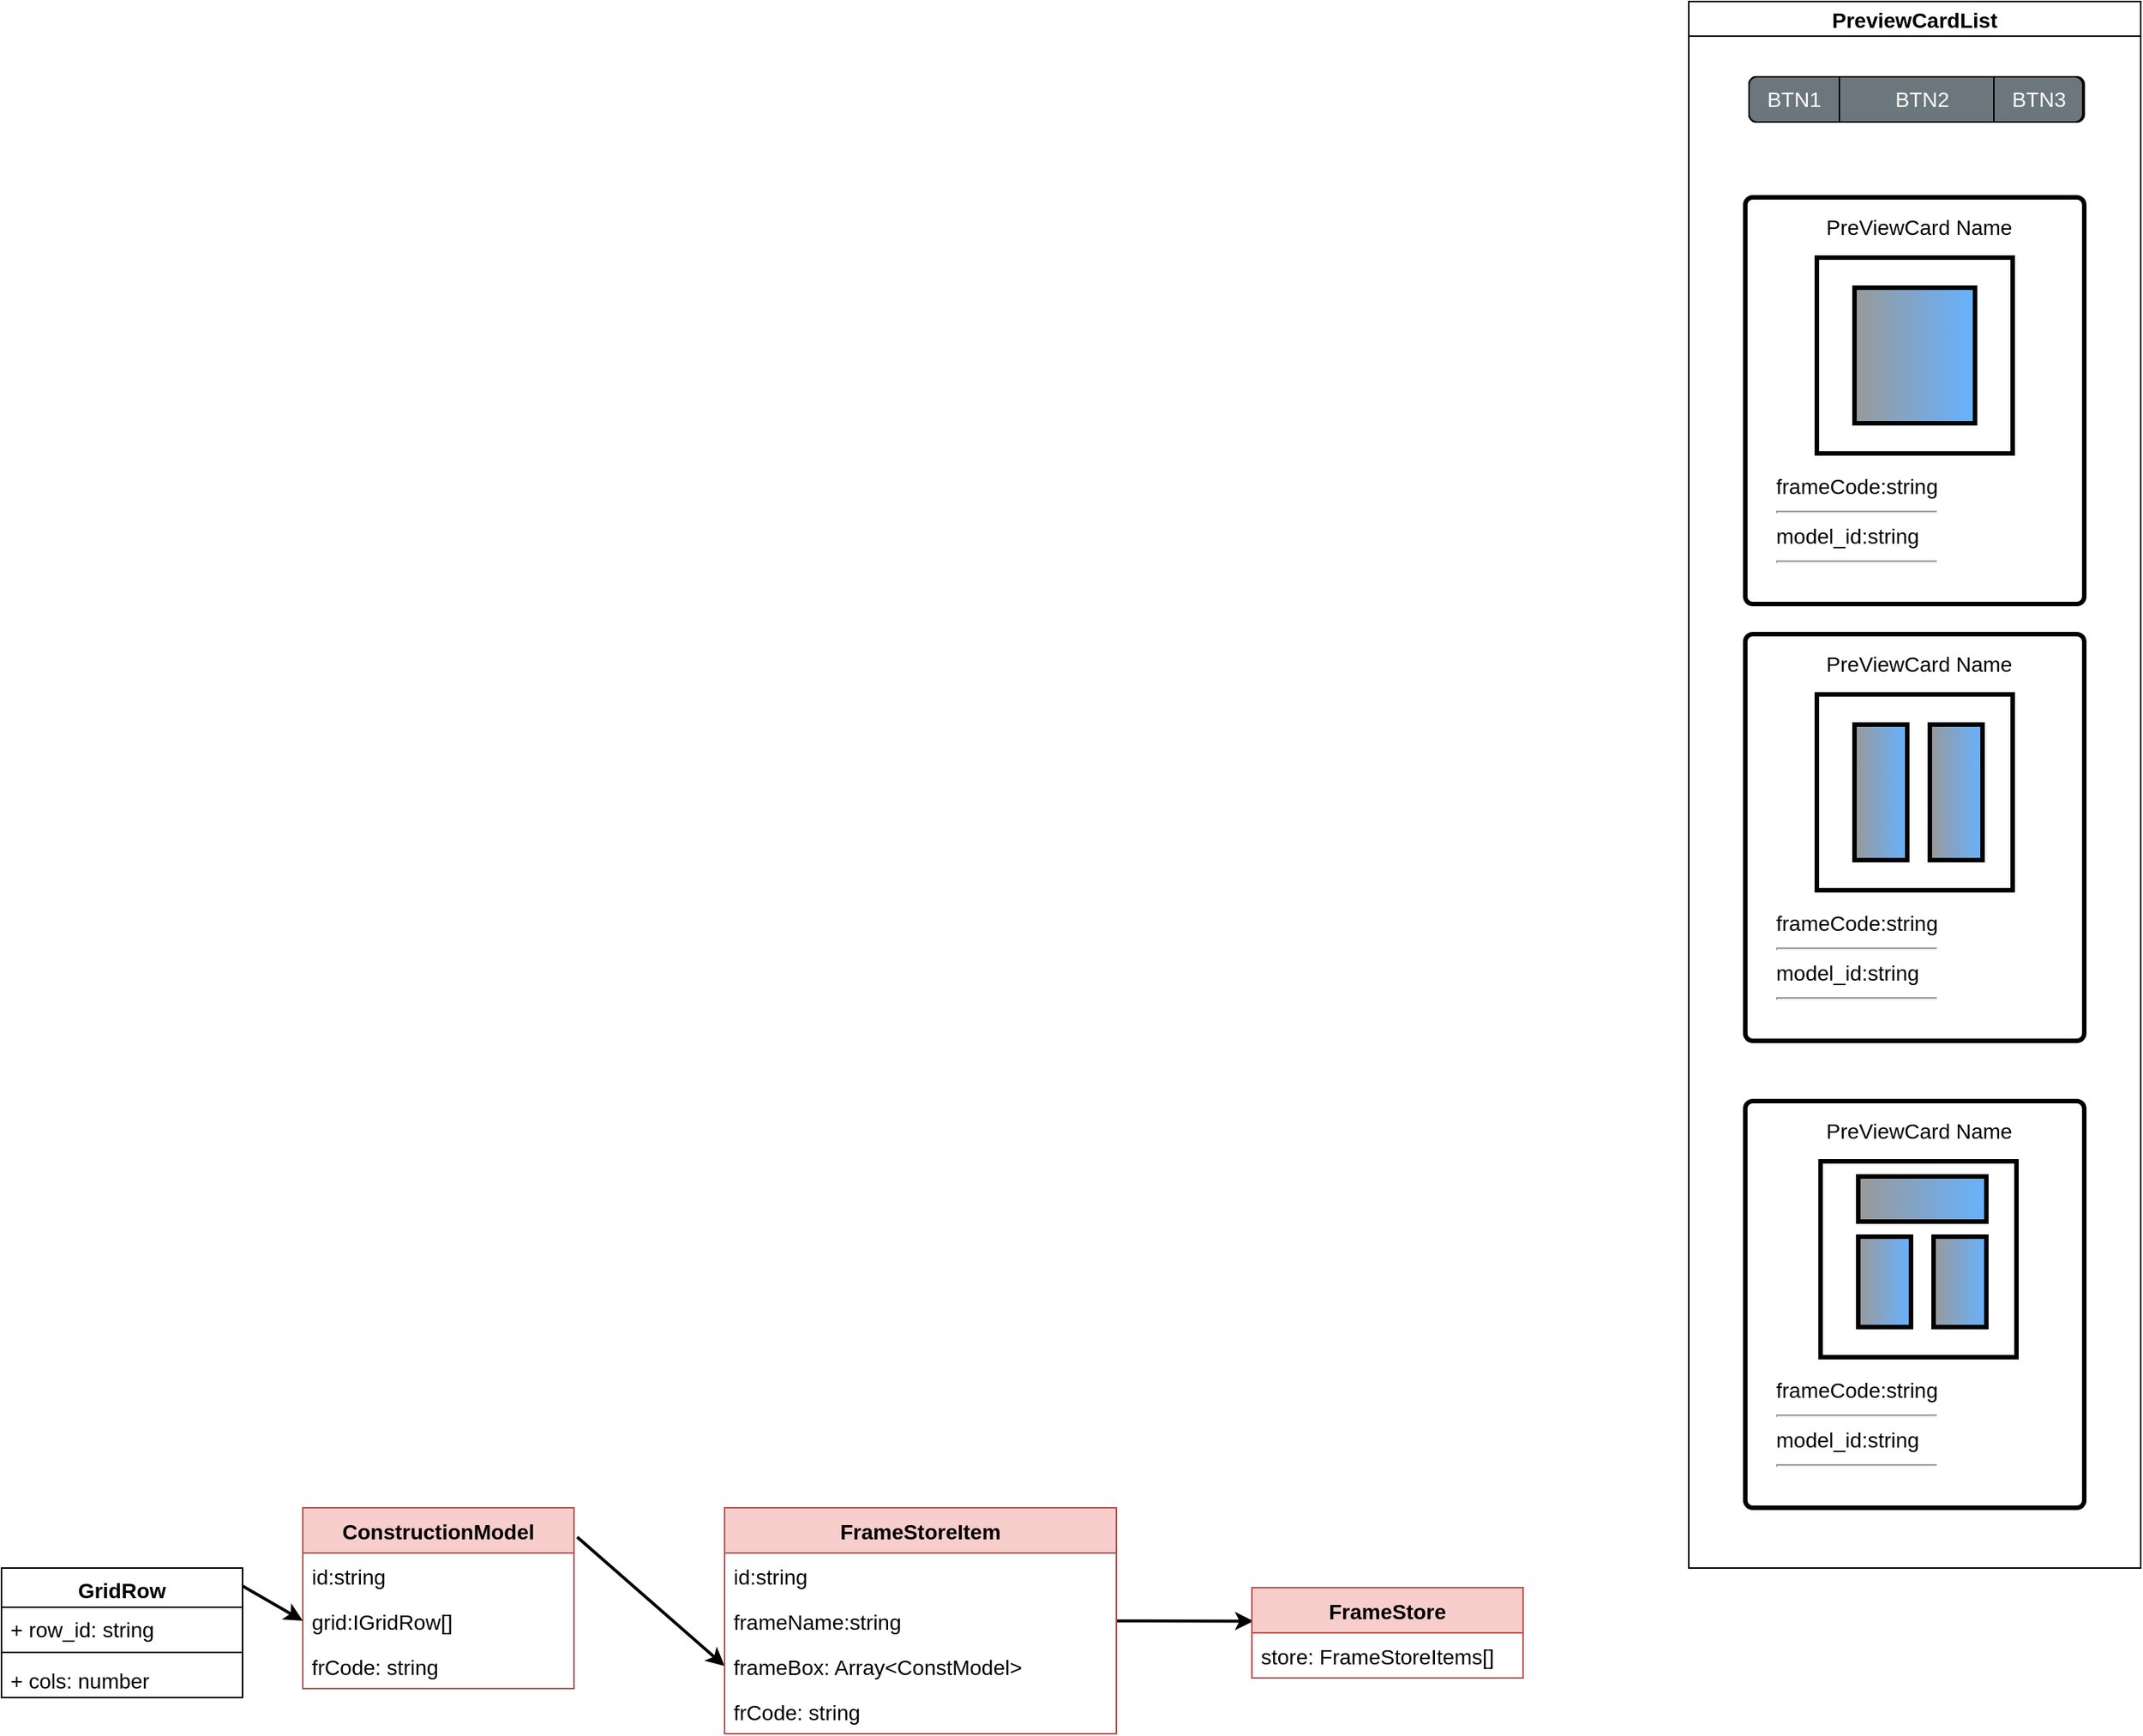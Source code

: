 <mxfile version="16.5.1" type="device"><diagram id="C5RBs43oDa-KdzZeNtuy" name="Page-1"><mxGraphModel dx="773" dy="1451" grid="1" gridSize="10" guides="1" tooltips="1" connect="1" arrows="1" fold="1" page="0" pageScale="1" pageWidth="827" pageHeight="1169" math="0" shadow="0"><root><mxCell id="WIyWlLk6GJQsqaUBKTNV-0"/><mxCell id="WIyWlLk6GJQsqaUBKTNV-1" parent="WIyWlLk6GJQsqaUBKTNV-0"/><mxCell id="H_NpJNuQB-T0yBPUIwQh-15" value="" style="edgeStyle=none;rounded=0;orthogonalLoop=1;jettySize=auto;html=1;fontSize=14;strokeWidth=2;entryX=0;entryY=0.5;entryDx=0;entryDy=0;exitX=1.012;exitY=0.162;exitDx=0;exitDy=0;exitPerimeter=0;" edge="1" parent="WIyWlLk6GJQsqaUBKTNV-1" source="H_NpJNuQB-T0yBPUIwQh-0" target="H_NpJNuQB-T0yBPUIwQh-12"><mxGeometry relative="1" as="geometry"/></mxCell><mxCell id="H_NpJNuQB-T0yBPUIwQh-0" value="ConstructionModel" style="swimlane;fontStyle=1;childLayout=stackLayout;horizontal=1;startSize=30;horizontalStack=0;resizeParent=1;resizeParentMax=0;resizeLast=0;collapsible=1;marginBottom=0;fontSize=14;labelBackgroundColor=none;fillColor=#f8cecc;strokeColor=#b85450;" vertex="1" parent="WIyWlLk6GJQsqaUBKTNV-1"><mxGeometry x="150" y="-40" width="180" height="120" as="geometry"/></mxCell><mxCell id="H_NpJNuQB-T0yBPUIwQh-1" value="id:string" style="text;strokeColor=none;fillColor=none;align=left;verticalAlign=middle;spacingLeft=4;spacingRight=4;overflow=hidden;points=[[0,0.5],[1,0.5]];portConstraint=eastwest;rotatable=0;fontSize=14;" vertex="1" parent="H_NpJNuQB-T0yBPUIwQh-0"><mxGeometry y="30" width="180" height="30" as="geometry"/></mxCell><mxCell id="H_NpJNuQB-T0yBPUIwQh-2" value="grid:IGridRow[]" style="text;strokeColor=none;fillColor=none;align=left;verticalAlign=middle;spacingLeft=4;spacingRight=4;overflow=hidden;points=[[0,0.5],[1,0.5]];portConstraint=eastwest;rotatable=0;fontSize=14;" vertex="1" parent="H_NpJNuQB-T0yBPUIwQh-0"><mxGeometry y="60" width="180" height="30" as="geometry"/></mxCell><mxCell id="H_NpJNuQB-T0yBPUIwQh-3" value="frCode: string" style="text;strokeColor=none;fillColor=none;align=left;verticalAlign=middle;spacingLeft=4;spacingRight=4;overflow=hidden;points=[[0,0.5],[1,0.5]];portConstraint=eastwest;rotatable=0;fontSize=14;" vertex="1" parent="H_NpJNuQB-T0yBPUIwQh-0"><mxGeometry y="90" width="180" height="30" as="geometry"/></mxCell><mxCell id="H_NpJNuQB-T0yBPUIwQh-9" style="rounded=0;orthogonalLoop=1;jettySize=auto;html=1;fontSize=14;entryX=0;entryY=0.5;entryDx=0;entryDy=0;exitX=1.001;exitY=0.14;exitDx=0;exitDy=0;exitPerimeter=0;strokeWidth=2;" edge="1" parent="WIyWlLk6GJQsqaUBKTNV-1" source="H_NpJNuQB-T0yBPUIwQh-5" target="H_NpJNuQB-T0yBPUIwQh-2"><mxGeometry relative="1" as="geometry"><mxPoint x="-40" y="30" as="sourcePoint"/><mxPoint x="-20" y="70" as="targetPoint"/></mxGeometry></mxCell><mxCell id="H_NpJNuQB-T0yBPUIwQh-5" value="GridRow" style="swimlane;fontStyle=1;align=center;verticalAlign=top;childLayout=stackLayout;horizontal=1;startSize=26;horizontalStack=0;resizeParent=1;resizeParentMax=0;resizeLast=0;collapsible=1;marginBottom=0;labelBackgroundColor=none;fontSize=14;" vertex="1" parent="WIyWlLk6GJQsqaUBKTNV-1"><mxGeometry x="-50" width="160" height="86" as="geometry"><mxRectangle x="330" y="400" width="110" height="26" as="alternateBounds"/></mxGeometry></mxCell><mxCell id="H_NpJNuQB-T0yBPUIwQh-6" value="+ row_id: string" style="text;strokeColor=none;fillColor=none;align=left;verticalAlign=top;spacingLeft=4;spacingRight=4;overflow=hidden;rotatable=0;points=[[0,0.5],[1,0.5]];portConstraint=eastwest;labelBackgroundColor=none;fontSize=14;" vertex="1" parent="H_NpJNuQB-T0yBPUIwQh-5"><mxGeometry y="26" width="160" height="26" as="geometry"/></mxCell><mxCell id="H_NpJNuQB-T0yBPUIwQh-7" value="" style="line;strokeWidth=1;fillColor=none;align=left;verticalAlign=middle;spacingTop=-1;spacingLeft=3;spacingRight=3;rotatable=0;labelPosition=right;points=[];portConstraint=eastwest;labelBackgroundColor=none;fontSize=14;" vertex="1" parent="H_NpJNuQB-T0yBPUIwQh-5"><mxGeometry y="52" width="160" height="8" as="geometry"/></mxCell><mxCell id="H_NpJNuQB-T0yBPUIwQh-8" value="+ cols: number" style="text;strokeColor=none;fillColor=none;align=left;verticalAlign=top;spacingLeft=4;spacingRight=4;overflow=hidden;rotatable=0;points=[[0,0.5],[1,0.5]];portConstraint=eastwest;labelBackgroundColor=none;fontSize=14;" vertex="1" parent="H_NpJNuQB-T0yBPUIwQh-5"><mxGeometry y="60" width="160" height="26" as="geometry"/></mxCell><mxCell id="H_NpJNuQB-T0yBPUIwQh-20" value="" style="edgeStyle=none;rounded=0;orthogonalLoop=1;jettySize=auto;html=1;fontSize=14;strokeWidth=2;entryX=0.006;entryY=0.37;entryDx=0;entryDy=0;entryPerimeter=0;" edge="1" parent="WIyWlLk6GJQsqaUBKTNV-1" source="H_NpJNuQB-T0yBPUIwQh-10" target="H_NpJNuQB-T0yBPUIwQh-16"><mxGeometry relative="1" as="geometry"/></mxCell><mxCell id="H_NpJNuQB-T0yBPUIwQh-10" value="FrameStoreItem" style="swimlane;fontStyle=1;childLayout=stackLayout;horizontal=1;startSize=30;horizontalStack=0;resizeParent=1;resizeParentMax=0;resizeLast=0;collapsible=1;marginBottom=0;fontSize=14;labelBackgroundColor=none;fillColor=#f8cecc;strokeColor=#b85450;" vertex="1" parent="WIyWlLk6GJQsqaUBKTNV-1"><mxGeometry x="430" y="-40" width="260" height="150" as="geometry"/></mxCell><mxCell id="H_NpJNuQB-T0yBPUIwQh-11" value="id:string" style="text;strokeColor=none;fillColor=none;align=left;verticalAlign=middle;spacingLeft=4;spacingRight=4;overflow=hidden;points=[[0,0.5],[1,0.5]];portConstraint=eastwest;rotatable=0;fontSize=14;" vertex="1" parent="H_NpJNuQB-T0yBPUIwQh-10"><mxGeometry y="30" width="260" height="30" as="geometry"/></mxCell><mxCell id="H_NpJNuQB-T0yBPUIwQh-14" value="frameName:string" style="text;strokeColor=none;fillColor=none;align=left;verticalAlign=middle;spacingLeft=4;spacingRight=4;overflow=hidden;points=[[0,0.5],[1,0.5]];portConstraint=eastwest;rotatable=0;fontSize=14;" vertex="1" parent="H_NpJNuQB-T0yBPUIwQh-10"><mxGeometry y="60" width="260" height="30" as="geometry"/></mxCell><mxCell id="H_NpJNuQB-T0yBPUIwQh-12" value="frameBox: Array&lt;ConstModel&gt;" style="text;strokeColor=none;fillColor=none;align=left;verticalAlign=middle;spacingLeft=4;spacingRight=4;overflow=hidden;points=[[0,0.5],[1,0.5]];portConstraint=eastwest;rotatable=0;fontSize=14;" vertex="1" parent="H_NpJNuQB-T0yBPUIwQh-10"><mxGeometry y="90" width="260" height="30" as="geometry"/></mxCell><mxCell id="H_NpJNuQB-T0yBPUIwQh-13" value="frCode: string" style="text;strokeColor=none;fillColor=none;align=left;verticalAlign=middle;spacingLeft=4;spacingRight=4;overflow=hidden;points=[[0,0.5],[1,0.5]];portConstraint=eastwest;rotatable=0;fontSize=14;" vertex="1" parent="H_NpJNuQB-T0yBPUIwQh-10"><mxGeometry y="120" width="260" height="30" as="geometry"/></mxCell><mxCell id="H_NpJNuQB-T0yBPUIwQh-16" value="FrameStore" style="swimlane;fontStyle=1;childLayout=stackLayout;horizontal=1;startSize=30;horizontalStack=0;resizeParent=1;resizeParentMax=0;resizeLast=0;collapsible=1;marginBottom=0;fontSize=14;labelBackgroundColor=none;fillColor=#f8cecc;strokeColor=#b85450;" vertex="1" parent="WIyWlLk6GJQsqaUBKTNV-1"><mxGeometry x="780" y="13" width="180" height="60" as="geometry"/></mxCell><mxCell id="H_NpJNuQB-T0yBPUIwQh-17" value="store: FrameStoreItems[]" style="text;strokeColor=none;fillColor=none;align=left;verticalAlign=middle;spacingLeft=4;spacingRight=4;overflow=hidden;points=[[0,0.5],[1,0.5]];portConstraint=eastwest;rotatable=0;fontSize=14;" vertex="1" parent="H_NpJNuQB-T0yBPUIwQh-16"><mxGeometry y="30" width="180" height="30" as="geometry"/></mxCell><mxCell id="H_NpJNuQB-T0yBPUIwQh-35" value="PreviewCardList" style="swimlane;labelBackgroundColor=none;fontSize=14;verticalAlign=middle;" vertex="1" parent="WIyWlLk6GJQsqaUBKTNV-1"><mxGeometry x="1070" y="-1040" width="300" height="1040" as="geometry"/></mxCell><mxCell id="H_NpJNuQB-T0yBPUIwQh-76" value="" style="group" vertex="1" connectable="0" parent="H_NpJNuQB-T0yBPUIwQh-35"><mxGeometry x="37.5" y="130" width="225" height="270" as="geometry"/></mxCell><mxCell id="H_NpJNuQB-T0yBPUIwQh-77" value="frameCode:string&lt;hr&gt;model_id:string&lt;hr&gt;" style="html=1;shadow=0;dashed=0;shape=mxgraph.bootstrap.rrect;rSize=5;strokeColor=#000000;html=1;whiteSpace=wrap;fillColor=#ffffff;fontColor=#000000;verticalAlign=bottom;align=left;spacing=20;fontSize=14;labelBackgroundColor=none;strokeWidth=3;perimeterSpacing=1;" vertex="1" parent="H_NpJNuQB-T0yBPUIwQh-76"><mxGeometry width="225" height="270" as="geometry"/></mxCell><mxCell id="H_NpJNuQB-T0yBPUIwQh-83" value="PreViewCard Name" style="text;html=1;strokeColor=none;fillColor=none;align=center;verticalAlign=middle;whiteSpace=wrap;rounded=0;labelBackgroundColor=none;fontSize=14;fontColor=#000000;" vertex="1" parent="H_NpJNuQB-T0yBPUIwQh-76"><mxGeometry x="30" y="10" width="170" height="20" as="geometry"/></mxCell><mxCell id="H_NpJNuQB-T0yBPUIwQh-49" value="" style="group" vertex="1" connectable="0" parent="H_NpJNuQB-T0yBPUIwQh-76"><mxGeometry x="47.5" y="40" width="130" height="130" as="geometry"/></mxCell><mxCell id="H_NpJNuQB-T0yBPUIwQh-47" value="" style="whiteSpace=wrap;html=1;aspect=fixed;labelBackgroundColor=none;fontSize=14;strokeWidth=3;gradientColor=none;gradientDirection=east;" vertex="1" parent="H_NpJNuQB-T0yBPUIwQh-49"><mxGeometry width="130" height="130" as="geometry"/></mxCell><mxCell id="H_NpJNuQB-T0yBPUIwQh-48" value="" style="rounded=0;whiteSpace=wrap;html=1;labelBackgroundColor=none;fontSize=14;strokeColor=#000000;strokeWidth=3;fillColor=#999999;gradientColor=#66B2FF;gradientDirection=east;" vertex="1" parent="H_NpJNuQB-T0yBPUIwQh-49"><mxGeometry x="25" y="20" width="80" height="90" as="geometry"/></mxCell><mxCell id="H_NpJNuQB-T0yBPUIwQh-86" value="" style="group" vertex="1" connectable="0" parent="H_NpJNuQB-T0yBPUIwQh-35"><mxGeometry x="37.5" y="420" width="225" height="270" as="geometry"/></mxCell><mxCell id="H_NpJNuQB-T0yBPUIwQh-87" value="frameCode:string&lt;hr&gt;model_id:string&lt;hr&gt;" style="html=1;shadow=0;dashed=0;shape=mxgraph.bootstrap.rrect;rSize=5;strokeColor=#000000;html=1;whiteSpace=wrap;fillColor=#ffffff;fontColor=#000000;verticalAlign=bottom;align=left;spacing=20;fontSize=14;labelBackgroundColor=none;strokeWidth=3;perimeterSpacing=1;" vertex="1" parent="H_NpJNuQB-T0yBPUIwQh-86"><mxGeometry width="225" height="270" as="geometry"/></mxCell><mxCell id="H_NpJNuQB-T0yBPUIwQh-55" value="" style="group;labelBackgroundColor=none;fontSize=14;fontColor=#000000;strokeColor=#000000;strokeWidth=3;fillColor=default;gradientColor=#66B2FF;gradientDirection=east;" vertex="1" connectable="0" parent="H_NpJNuQB-T0yBPUIwQh-86"><mxGeometry x="47.5" y="40" width="130" height="130" as="geometry"/></mxCell><mxCell id="H_NpJNuQB-T0yBPUIwQh-56" value="" style="whiteSpace=wrap;html=1;aspect=fixed;labelBackgroundColor=none;fontSize=14;strokeWidth=3;gradientColor=none;gradientDirection=east;fontColor=#000000;" vertex="1" parent="H_NpJNuQB-T0yBPUIwQh-55"><mxGeometry width="130" height="130" as="geometry"/></mxCell><mxCell id="H_NpJNuQB-T0yBPUIwQh-57" value="" style="rounded=0;whiteSpace=wrap;html=1;labelBackgroundColor=none;fontSize=14;strokeColor=#000000;strokeWidth=3;fillColor=#999999;gradientColor=#66B2FF;gradientDirection=east;fontColor=#000000;" vertex="1" parent="H_NpJNuQB-T0yBPUIwQh-55"><mxGeometry x="25" y="20" width="35" height="90" as="geometry"/></mxCell><mxCell id="H_NpJNuQB-T0yBPUIwQh-58" value="" style="rounded=0;whiteSpace=wrap;html=1;labelBackgroundColor=none;fontSize=14;strokeColor=#000000;strokeWidth=3;fillColor=#999999;gradientColor=#66B2FF;gradientDirection=east;fontColor=#000000;" vertex="1" parent="H_NpJNuQB-T0yBPUIwQh-55"><mxGeometry x="75" y="20" width="35" height="90" as="geometry"/></mxCell><mxCell id="H_NpJNuQB-T0yBPUIwQh-93" value="PreViewCard Name" style="text;html=1;strokeColor=none;fillColor=none;align=center;verticalAlign=middle;whiteSpace=wrap;rounded=0;labelBackgroundColor=none;fontSize=14;fontColor=#000000;" vertex="1" parent="H_NpJNuQB-T0yBPUIwQh-86"><mxGeometry x="30" y="10" width="170" height="20" as="geometry"/></mxCell><mxCell id="H_NpJNuQB-T0yBPUIwQh-73" value="" style="group" vertex="1" connectable="0" parent="H_NpJNuQB-T0yBPUIwQh-35"><mxGeometry x="37.5" y="730" width="225" height="270" as="geometry"/></mxCell><mxCell id="H_NpJNuQB-T0yBPUIwQh-33" value="frameCode:string&lt;hr&gt;model_id:string&lt;hr&gt;" style="html=1;shadow=0;dashed=0;shape=mxgraph.bootstrap.rrect;rSize=5;strokeColor=#000000;html=1;whiteSpace=wrap;fillColor=#ffffff;fontColor=#000000;verticalAlign=bottom;align=left;spacing=20;fontSize=14;labelBackgroundColor=none;strokeWidth=3;perimeterSpacing=1;" vertex="1" parent="H_NpJNuQB-T0yBPUIwQh-73"><mxGeometry width="225" height="270" as="geometry"/></mxCell><mxCell id="H_NpJNuQB-T0yBPUIwQh-67" value="" style="group;labelBackgroundColor=none;fontSize=14;fontColor=#000000;strokeColor=#000000;strokeWidth=3;fillColor=default;gradientColor=#66B2FF;gradientDirection=east;" vertex="1" connectable="0" parent="H_NpJNuQB-T0yBPUIwQh-73"><mxGeometry x="50" y="40" width="130" height="130" as="geometry"/></mxCell><mxCell id="H_NpJNuQB-T0yBPUIwQh-68" value="" style="whiteSpace=wrap;html=1;aspect=fixed;labelBackgroundColor=none;fontSize=14;strokeWidth=3;gradientColor=none;gradientDirection=east;fontColor=#000000;" vertex="1" parent="H_NpJNuQB-T0yBPUIwQh-67"><mxGeometry width="130" height="130" as="geometry"/></mxCell><mxCell id="H_NpJNuQB-T0yBPUIwQh-69" value="" style="rounded=0;whiteSpace=wrap;html=1;labelBackgroundColor=none;fontSize=14;strokeColor=#000000;strokeWidth=3;fillColor=#999999;gradientColor=#66B2FF;gradientDirection=east;fontColor=#000000;" vertex="1" parent="H_NpJNuQB-T0yBPUIwQh-67"><mxGeometry x="25" y="50" width="35" height="60" as="geometry"/></mxCell><mxCell id="H_NpJNuQB-T0yBPUIwQh-70" value="" style="rounded=0;whiteSpace=wrap;html=1;labelBackgroundColor=none;fontSize=14;strokeColor=#000000;strokeWidth=3;fillColor=#999999;gradientColor=#66B2FF;gradientDirection=east;fontColor=#000000;" vertex="1" parent="H_NpJNuQB-T0yBPUIwQh-67"><mxGeometry x="75" y="50" width="35" height="60" as="geometry"/></mxCell><mxCell id="H_NpJNuQB-T0yBPUIwQh-71" value="" style="rounded=0;whiteSpace=wrap;html=1;labelBackgroundColor=none;fontSize=14;strokeColor=#000000;strokeWidth=3;fillColor=#999999;gradientColor=#66B2FF;gradientDirection=east;fontColor=#000000;" vertex="1" parent="H_NpJNuQB-T0yBPUIwQh-67"><mxGeometry x="25" y="10" width="85" height="30" as="geometry"/></mxCell><mxCell id="H_NpJNuQB-T0yBPUIwQh-72" value="PreViewCard Name" style="text;html=1;strokeColor=none;fillColor=none;align=center;verticalAlign=middle;whiteSpace=wrap;rounded=0;labelBackgroundColor=none;fontSize=14;fontColor=#000000;" vertex="1" parent="H_NpJNuQB-T0yBPUIwQh-73"><mxGeometry x="30" y="10" width="170" height="20" as="geometry"/></mxCell><mxCell id="H_NpJNuQB-T0yBPUIwQh-95" value="" style="html=1;shadow=0;dashed=0;shape=mxgraph.bootstrap.rrect;rSize=5;strokeColor=default;html=1;whiteSpace=wrap;fillColor=#6C767D;fontColor=#ffffff;sketch=0;labelBackgroundColor=none;fontSize=14;labelBorderColor=default;" vertex="1" parent="H_NpJNuQB-T0yBPUIwQh-35"><mxGeometry x="40" y="50" width="222.5" height="30" as="geometry"/></mxCell><mxCell id="H_NpJNuQB-T0yBPUIwQh-96" value="&lt;font color=&quot;#ffffff&quot;&gt;BTN1&lt;/font&gt;" style="strokeColor=inherit;fillColor=inherit;gradientColor=inherit;fontColor=inherit;html=1;shadow=0;dashed=0;shape=mxgraph.bootstrap.leftButton;rSize=5;perimeter=none;whiteSpace=wrap;resizeHeight=1;sketch=0;labelBackgroundColor=none;fontSize=14;" vertex="1" parent="H_NpJNuQB-T0yBPUIwQh-95"><mxGeometry width="60" height="30" relative="1" as="geometry"/></mxCell><mxCell id="H_NpJNuQB-T0yBPUIwQh-97" value="&lt;font color=&quot;#ffffff&quot;&gt;BTN2&lt;/font&gt;" style="strokeColor=inherit;fillColor=inherit;gradientColor=inherit;fontColor=inherit;html=1;shadow=0;dashed=0;perimeter=none;whiteSpace=wrap;resizeHeight=1;sketch=0;labelBackgroundColor=none;fontSize=14;" vertex="1" parent="H_NpJNuQB-T0yBPUIwQh-95"><mxGeometry width="110" height="30" relative="1" as="geometry"><mxPoint x="60" as="offset"/></mxGeometry></mxCell><mxCell id="H_NpJNuQB-T0yBPUIwQh-98" value="&lt;font color=&quot;#ffffff&quot;&gt;BTN3&lt;/font&gt;" style="strokeColor=inherit;fillColor=inherit;gradientColor=inherit;fontColor=inherit;html=1;shadow=0;dashed=0;shape=mxgraph.bootstrap.rightButton;rSize=5;perimeter=none;whiteSpace=wrap;resizeHeight=1;sketch=0;labelBackgroundColor=none;fontSize=14;" vertex="1" parent="H_NpJNuQB-T0yBPUIwQh-95"><mxGeometry x="1" width="59" height="30" relative="1" as="geometry"><mxPoint x="-60" as="offset"/></mxGeometry></mxCell></root></mxGraphModel></diagram></mxfile>